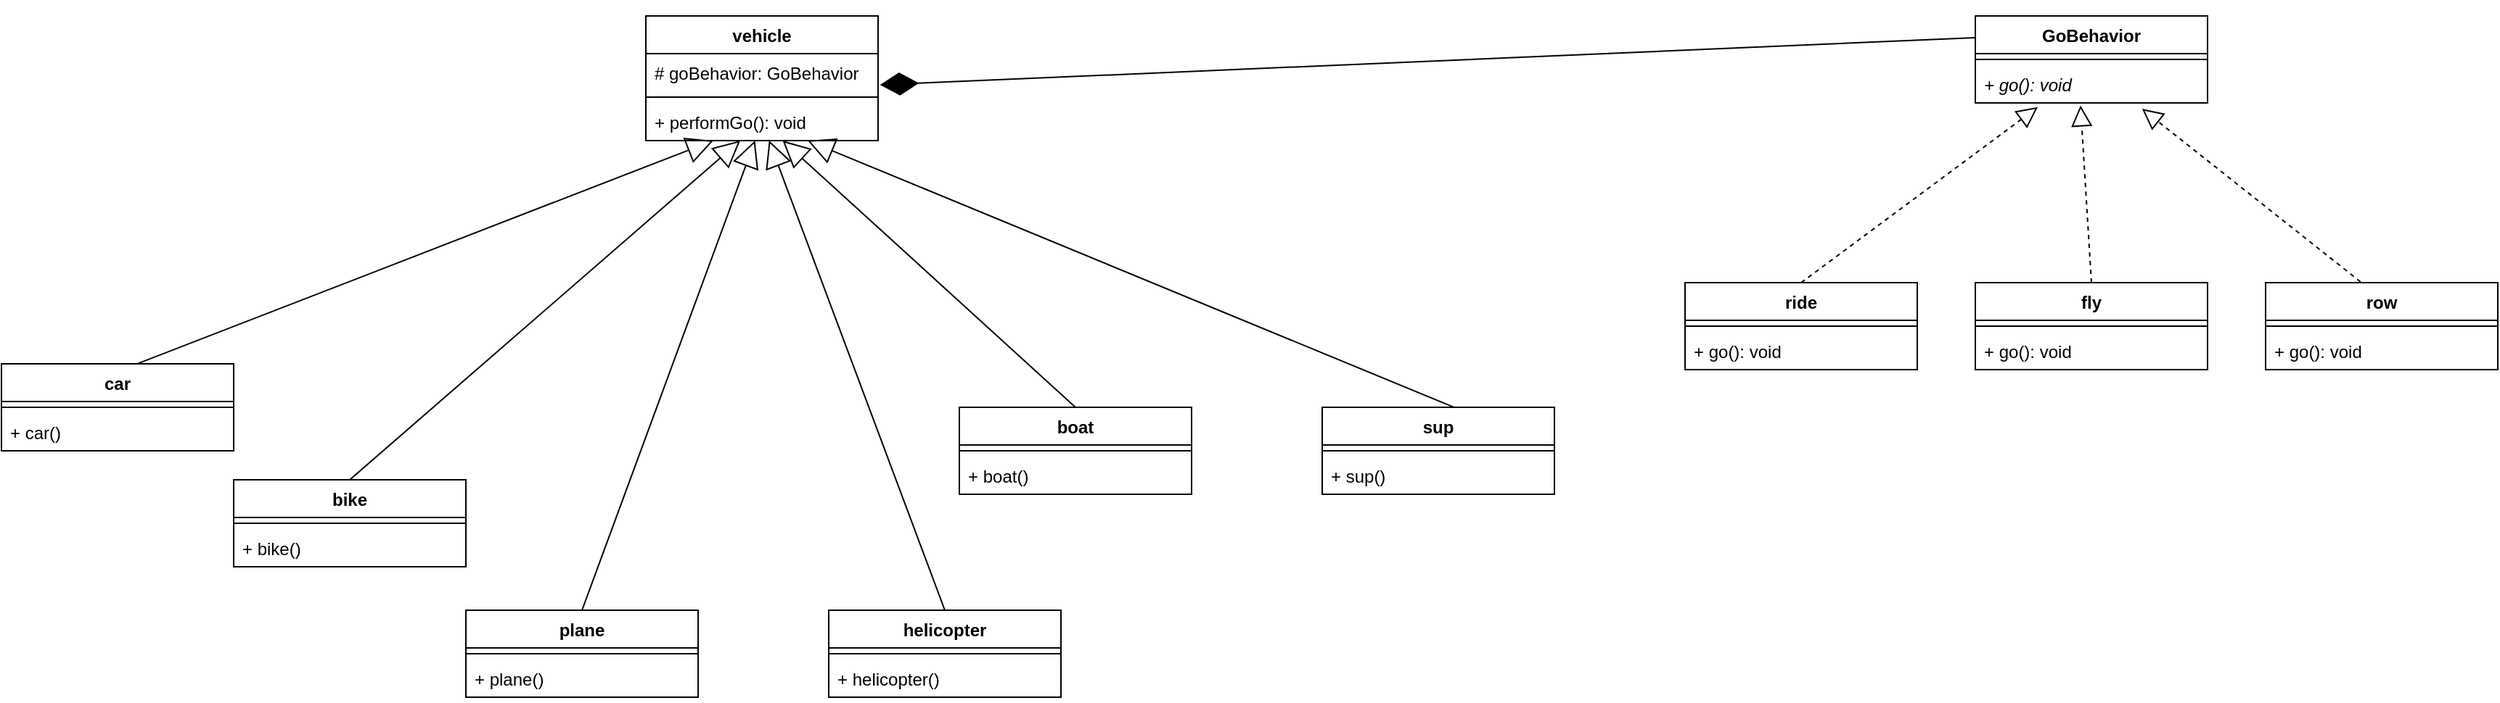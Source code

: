 <mxfile version="17.4.0" type="device"><diagram id="C5RBs43oDa-KdzZeNtuy" name="Page-1"><mxGraphModel dx="1865" dy="543" grid="1" gridSize="10" guides="1" tooltips="1" connect="1" arrows="1" fold="1" page="1" pageScale="1" pageWidth="827" pageHeight="1169" math="0" shadow="0"><root><mxCell id="WIyWlLk6GJQsqaUBKTNV-0"/><mxCell id="WIyWlLk6GJQsqaUBKTNV-1" parent="WIyWlLk6GJQsqaUBKTNV-0"/><mxCell id="FPapH0E5WC_oWiIED_O3-0" value="vehicle" style="swimlane;fontStyle=1;align=center;verticalAlign=top;childLayout=stackLayout;horizontal=1;startSize=26;horizontalStack=0;resizeParent=1;resizeParentMax=0;resizeLast=0;collapsible=1;marginBottom=0;" parent="WIyWlLk6GJQsqaUBKTNV-1" vertex="1"><mxGeometry x="254" y="80" width="160" height="86" as="geometry"/></mxCell><mxCell id="FPapH0E5WC_oWiIED_O3-1" value="# goBehavior: GoBehavior&#10;" style="text;strokeColor=none;fillColor=none;align=left;verticalAlign=top;spacingLeft=4;spacingRight=4;overflow=hidden;rotatable=0;points=[[0,0.5],[1,0.5]];portConstraint=eastwest;" parent="FPapH0E5WC_oWiIED_O3-0" vertex="1"><mxGeometry y="26" width="160" height="26" as="geometry"/></mxCell><mxCell id="FPapH0E5WC_oWiIED_O3-2" value="" style="line;strokeWidth=1;fillColor=none;align=left;verticalAlign=middle;spacingTop=-1;spacingLeft=3;spacingRight=3;rotatable=0;labelPosition=right;points=[];portConstraint=eastwest;" parent="FPapH0E5WC_oWiIED_O3-0" vertex="1"><mxGeometry y="52" width="160" height="8" as="geometry"/></mxCell><mxCell id="FPapH0E5WC_oWiIED_O3-4" value="+ performGo(): void&#10;" style="text;strokeColor=none;fillColor=none;align=left;verticalAlign=top;spacingLeft=4;spacingRight=4;overflow=hidden;rotatable=0;points=[[0,0.5],[1,0.5]];portConstraint=eastwest;" parent="FPapH0E5WC_oWiIED_O3-0" vertex="1"><mxGeometry y="60" width="160" height="26" as="geometry"/></mxCell><mxCell id="FPapH0E5WC_oWiIED_O3-7" value="" style="endArrow=block;endSize=16;endFill=0;html=1;rounded=0;exitX=0.5;exitY=0;exitDx=0;exitDy=0;" parent="WIyWlLk6GJQsqaUBKTNV-1" source="FPapH0E5WC_oWiIED_O3-12" target="FPapH0E5WC_oWiIED_O3-4" edge="1"><mxGeometry width="160" relative="1" as="geometry"><mxPoint x="220" y="360" as="sourcePoint"/><mxPoint x="470" y="280" as="targetPoint"/></mxGeometry></mxCell><mxCell id="FPapH0E5WC_oWiIED_O3-12" value="plane" style="swimlane;fontStyle=1;align=center;verticalAlign=top;childLayout=stackLayout;horizontal=1;startSize=26;horizontalStack=0;resizeParent=1;resizeParentMax=0;resizeLast=0;collapsible=1;marginBottom=0;" parent="WIyWlLk6GJQsqaUBKTNV-1" vertex="1"><mxGeometry x="130" y="490" width="160" height="60" as="geometry"/></mxCell><mxCell id="FPapH0E5WC_oWiIED_O3-14" value="" style="line;strokeWidth=1;fillColor=none;align=left;verticalAlign=middle;spacingTop=-1;spacingLeft=3;spacingRight=3;rotatable=0;labelPosition=right;points=[];portConstraint=eastwest;" parent="FPapH0E5WC_oWiIED_O3-12" vertex="1"><mxGeometry y="26" width="160" height="8" as="geometry"/></mxCell><mxCell id="FPapH0E5WC_oWiIED_O3-15" value="+ plane()" style="text;strokeColor=none;fillColor=none;align=left;verticalAlign=top;spacingLeft=4;spacingRight=4;overflow=hidden;rotatable=0;points=[[0,0.5],[1,0.5]];portConstraint=eastwest;" parent="FPapH0E5WC_oWiIED_O3-12" vertex="1"><mxGeometry y="34" width="160" height="26" as="geometry"/></mxCell><mxCell id="FPapH0E5WC_oWiIED_O3-16" value="boat" style="swimlane;fontStyle=1;align=center;verticalAlign=top;childLayout=stackLayout;horizontal=1;startSize=26;horizontalStack=0;resizeParent=1;resizeParentMax=0;resizeLast=0;collapsible=1;marginBottom=0;" parent="WIyWlLk6GJQsqaUBKTNV-1" vertex="1"><mxGeometry x="470" y="350" width="160" height="60" as="geometry"/></mxCell><mxCell id="FPapH0E5WC_oWiIED_O3-17" value="" style="line;strokeWidth=1;fillColor=none;align=left;verticalAlign=middle;spacingTop=-1;spacingLeft=3;spacingRight=3;rotatable=0;labelPosition=right;points=[];portConstraint=eastwest;" parent="FPapH0E5WC_oWiIED_O3-16" vertex="1"><mxGeometry y="26" width="160" height="8" as="geometry"/></mxCell><mxCell id="FPapH0E5WC_oWiIED_O3-18" value="+ boat()" style="text;strokeColor=none;fillColor=none;align=left;verticalAlign=top;spacingLeft=4;spacingRight=4;overflow=hidden;rotatable=0;points=[[0,0.5],[1,0.5]];portConstraint=eastwest;" parent="FPapH0E5WC_oWiIED_O3-16" vertex="1"><mxGeometry y="34" width="160" height="26" as="geometry"/></mxCell><mxCell id="FPapH0E5WC_oWiIED_O3-22" value="sup" style="swimlane;fontStyle=1;align=center;verticalAlign=top;childLayout=stackLayout;horizontal=1;startSize=26;horizontalStack=0;resizeParent=1;resizeParentMax=0;resizeLast=0;collapsible=1;marginBottom=0;" parent="WIyWlLk6GJQsqaUBKTNV-1" vertex="1"><mxGeometry x="720" y="350" width="160" height="60" as="geometry"/></mxCell><mxCell id="FPapH0E5WC_oWiIED_O3-23" value="" style="line;strokeWidth=1;fillColor=none;align=left;verticalAlign=middle;spacingTop=-1;spacingLeft=3;spacingRight=3;rotatable=0;labelPosition=right;points=[];portConstraint=eastwest;" parent="FPapH0E5WC_oWiIED_O3-22" vertex="1"><mxGeometry y="26" width="160" height="8" as="geometry"/></mxCell><mxCell id="FPapH0E5WC_oWiIED_O3-24" value="+ sup()" style="text;strokeColor=none;fillColor=none;align=left;verticalAlign=top;spacingLeft=4;spacingRight=4;overflow=hidden;rotatable=0;points=[[0,0.5],[1,0.5]];portConstraint=eastwest;" parent="FPapH0E5WC_oWiIED_O3-22" vertex="1"><mxGeometry y="34" width="160" height="26" as="geometry"/></mxCell><mxCell id="FPapH0E5WC_oWiIED_O3-25" value="car" style="swimlane;fontStyle=1;align=center;verticalAlign=top;childLayout=stackLayout;horizontal=1;startSize=26;horizontalStack=0;resizeParent=1;resizeParentMax=0;resizeLast=0;collapsible=1;marginBottom=0;" parent="WIyWlLk6GJQsqaUBKTNV-1" vertex="1"><mxGeometry x="-190" y="320" width="160" height="60" as="geometry"/></mxCell><mxCell id="FPapH0E5WC_oWiIED_O3-26" value="" style="line;strokeWidth=1;fillColor=none;align=left;verticalAlign=middle;spacingTop=-1;spacingLeft=3;spacingRight=3;rotatable=0;labelPosition=right;points=[];portConstraint=eastwest;" parent="FPapH0E5WC_oWiIED_O3-25" vertex="1"><mxGeometry y="26" width="160" height="8" as="geometry"/></mxCell><mxCell id="FPapH0E5WC_oWiIED_O3-27" value="+ car()" style="text;strokeColor=none;fillColor=none;align=left;verticalAlign=top;spacingLeft=4;spacingRight=4;overflow=hidden;rotatable=0;points=[[0,0.5],[1,0.5]];portConstraint=eastwest;" parent="FPapH0E5WC_oWiIED_O3-25" vertex="1"><mxGeometry y="34" width="160" height="26" as="geometry"/></mxCell><mxCell id="FPapH0E5WC_oWiIED_O3-28" value="helicopter" style="swimlane;fontStyle=1;align=center;verticalAlign=top;childLayout=stackLayout;horizontal=1;startSize=26;horizontalStack=0;resizeParent=1;resizeParentMax=0;resizeLast=0;collapsible=1;marginBottom=0;" parent="WIyWlLk6GJQsqaUBKTNV-1" vertex="1"><mxGeometry x="380" y="490" width="160" height="60" as="geometry"/></mxCell><mxCell id="FPapH0E5WC_oWiIED_O3-29" value="" style="line;strokeWidth=1;fillColor=none;align=left;verticalAlign=middle;spacingTop=-1;spacingLeft=3;spacingRight=3;rotatable=0;labelPosition=right;points=[];portConstraint=eastwest;" parent="FPapH0E5WC_oWiIED_O3-28" vertex="1"><mxGeometry y="26" width="160" height="8" as="geometry"/></mxCell><mxCell id="FPapH0E5WC_oWiIED_O3-30" value="+ helicopter()" style="text;strokeColor=none;fillColor=none;align=left;verticalAlign=top;spacingLeft=4;spacingRight=4;overflow=hidden;rotatable=0;points=[[0,0.5],[1,0.5]];portConstraint=eastwest;" parent="FPapH0E5WC_oWiIED_O3-28" vertex="1"><mxGeometry y="34" width="160" height="26" as="geometry"/></mxCell><mxCell id="FPapH0E5WC_oWiIED_O3-31" value="bike" style="swimlane;fontStyle=1;align=center;verticalAlign=top;childLayout=stackLayout;horizontal=1;startSize=26;horizontalStack=0;resizeParent=1;resizeParentMax=0;resizeLast=0;collapsible=1;marginBottom=0;" parent="WIyWlLk6GJQsqaUBKTNV-1" vertex="1"><mxGeometry x="-30" y="400" width="160" height="60" as="geometry"/></mxCell><mxCell id="FPapH0E5WC_oWiIED_O3-32" value="" style="line;strokeWidth=1;fillColor=none;align=left;verticalAlign=middle;spacingTop=-1;spacingLeft=3;spacingRight=3;rotatable=0;labelPosition=right;points=[];portConstraint=eastwest;" parent="FPapH0E5WC_oWiIED_O3-31" vertex="1"><mxGeometry y="26" width="160" height="8" as="geometry"/></mxCell><mxCell id="FPapH0E5WC_oWiIED_O3-33" value="+ bike()" style="text;strokeColor=none;fillColor=none;align=left;verticalAlign=top;spacingLeft=4;spacingRight=4;overflow=hidden;rotatable=0;points=[[0,0.5],[1,0.5]];portConstraint=eastwest;" parent="FPapH0E5WC_oWiIED_O3-31" vertex="1"><mxGeometry y="34" width="160" height="26" as="geometry"/></mxCell><mxCell id="FPapH0E5WC_oWiIED_O3-35" value="" style="endArrow=block;endSize=16;endFill=0;html=1;rounded=0;exitX=0.5;exitY=0;exitDx=0;exitDy=0;" parent="WIyWlLk6GJQsqaUBKTNV-1" source="FPapH0E5WC_oWiIED_O3-16" target="FPapH0E5WC_oWiIED_O3-4" edge="1"><mxGeometry width="160" relative="1" as="geometry"><mxPoint x="220" y="360" as="sourcePoint"/><mxPoint x="470" y="280" as="targetPoint"/></mxGeometry></mxCell><mxCell id="FPapH0E5WC_oWiIED_O3-36" value="" style="endArrow=block;endSize=16;endFill=0;html=1;rounded=0;exitX=0.567;exitY=-0.001;exitDx=0;exitDy=0;exitPerimeter=0;" parent="WIyWlLk6GJQsqaUBKTNV-1" source="FPapH0E5WC_oWiIED_O3-22" target="FPapH0E5WC_oWiIED_O3-4" edge="1"><mxGeometry width="160" relative="1" as="geometry"><mxPoint x="220" y="360" as="sourcePoint"/><mxPoint x="470" y="280" as="targetPoint"/></mxGeometry></mxCell><mxCell id="FPapH0E5WC_oWiIED_O3-37" value="" style="endArrow=block;endSize=16;endFill=0;html=1;rounded=0;exitX=0.585;exitY=-0.001;exitDx=0;exitDy=0;exitPerimeter=0;" parent="WIyWlLk6GJQsqaUBKTNV-1" source="FPapH0E5WC_oWiIED_O3-25" target="FPapH0E5WC_oWiIED_O3-4" edge="1"><mxGeometry width="160" relative="1" as="geometry"><mxPoint x="220" y="360" as="sourcePoint"/><mxPoint x="470" y="280" as="targetPoint"/></mxGeometry></mxCell><mxCell id="FPapH0E5WC_oWiIED_O3-38" value="" style="endArrow=block;endSize=16;endFill=0;html=1;rounded=0;exitX=0.5;exitY=0;exitDx=0;exitDy=0;" parent="WIyWlLk6GJQsqaUBKTNV-1" source="FPapH0E5WC_oWiIED_O3-28" target="FPapH0E5WC_oWiIED_O3-4" edge="1"><mxGeometry width="160" relative="1" as="geometry"><mxPoint x="220" y="360" as="sourcePoint"/><mxPoint x="470" y="280" as="targetPoint"/></mxGeometry></mxCell><mxCell id="FPapH0E5WC_oWiIED_O3-39" value="" style="endArrow=block;endSize=16;endFill=0;html=1;rounded=0;exitX=0.5;exitY=0;exitDx=0;exitDy=0;" parent="WIyWlLk6GJQsqaUBKTNV-1" source="FPapH0E5WC_oWiIED_O3-31" target="FPapH0E5WC_oWiIED_O3-4" edge="1"><mxGeometry width="160" relative="1" as="geometry"><mxPoint x="220" y="360" as="sourcePoint"/><mxPoint x="470" y="280" as="targetPoint"/></mxGeometry></mxCell><mxCell id="FPapH0E5WC_oWiIED_O3-41" value="GoBehavior" style="swimlane;fontStyle=1;align=center;verticalAlign=top;childLayout=stackLayout;horizontal=1;startSize=26;horizontalStack=0;resizeParent=1;resizeParentMax=0;resizeLast=0;collapsible=1;marginBottom=0;" parent="WIyWlLk6GJQsqaUBKTNV-1" vertex="1"><mxGeometry x="1170" y="80" width="160" height="60" as="geometry"/></mxCell><mxCell id="FPapH0E5WC_oWiIED_O3-43" value="" style="line;strokeWidth=1;fillColor=none;align=left;verticalAlign=middle;spacingTop=-1;spacingLeft=3;spacingRight=3;rotatable=0;labelPosition=right;points=[];portConstraint=eastwest;" parent="FPapH0E5WC_oWiIED_O3-41" vertex="1"><mxGeometry y="26" width="160" height="8" as="geometry"/></mxCell><mxCell id="FPapH0E5WC_oWiIED_O3-44" value="+ go(): void" style="text;strokeColor=none;fillColor=none;align=left;verticalAlign=top;spacingLeft=4;spacingRight=4;overflow=hidden;rotatable=0;points=[[0,0.5],[1,0.5]];portConstraint=eastwest;fontStyle=2" parent="FPapH0E5WC_oWiIED_O3-41" vertex="1"><mxGeometry y="34" width="160" height="26" as="geometry"/></mxCell><mxCell id="FPapH0E5WC_oWiIED_O3-45" value="ride" style="swimlane;fontStyle=1;align=center;verticalAlign=top;childLayout=stackLayout;horizontal=1;startSize=26;horizontalStack=0;resizeParent=1;resizeParentMax=0;resizeLast=0;collapsible=1;marginBottom=0;" parent="WIyWlLk6GJQsqaUBKTNV-1" vertex="1"><mxGeometry x="970" y="264" width="160" height="60" as="geometry"/></mxCell><mxCell id="FPapH0E5WC_oWiIED_O3-47" value="" style="line;strokeWidth=1;fillColor=none;align=left;verticalAlign=middle;spacingTop=-1;spacingLeft=3;spacingRight=3;rotatable=0;labelPosition=right;points=[];portConstraint=eastwest;" parent="FPapH0E5WC_oWiIED_O3-45" vertex="1"><mxGeometry y="26" width="160" height="8" as="geometry"/></mxCell><mxCell id="FPapH0E5WC_oWiIED_O3-48" value="+ go(): void" style="text;strokeColor=none;fillColor=none;align=left;verticalAlign=top;spacingLeft=4;spacingRight=4;overflow=hidden;rotatable=0;points=[[0,0.5],[1,0.5]];portConstraint=eastwest;" parent="FPapH0E5WC_oWiIED_O3-45" vertex="1"><mxGeometry y="34" width="160" height="26" as="geometry"/></mxCell><mxCell id="FPapH0E5WC_oWiIED_O3-49" value="fly" style="swimlane;fontStyle=1;align=center;verticalAlign=top;childLayout=stackLayout;horizontal=1;startSize=26;horizontalStack=0;resizeParent=1;resizeParentMax=0;resizeLast=0;collapsible=1;marginBottom=0;" parent="WIyWlLk6GJQsqaUBKTNV-1" vertex="1"><mxGeometry x="1170" y="264" width="160" height="60" as="geometry"/></mxCell><mxCell id="FPapH0E5WC_oWiIED_O3-50" value="" style="line;strokeWidth=1;fillColor=none;align=left;verticalAlign=middle;spacingTop=-1;spacingLeft=3;spacingRight=3;rotatable=0;labelPosition=right;points=[];portConstraint=eastwest;" parent="FPapH0E5WC_oWiIED_O3-49" vertex="1"><mxGeometry y="26" width="160" height="8" as="geometry"/></mxCell><mxCell id="FPapH0E5WC_oWiIED_O3-51" value="+ go(): void" style="text;strokeColor=none;fillColor=none;align=left;verticalAlign=top;spacingLeft=4;spacingRight=4;overflow=hidden;rotatable=0;points=[[0,0.5],[1,0.5]];portConstraint=eastwest;" parent="FPapH0E5WC_oWiIED_O3-49" vertex="1"><mxGeometry y="34" width="160" height="26" as="geometry"/></mxCell><mxCell id="FPapH0E5WC_oWiIED_O3-52" value="row" style="swimlane;fontStyle=1;align=center;verticalAlign=top;childLayout=stackLayout;horizontal=1;startSize=26;horizontalStack=0;resizeParent=1;resizeParentMax=0;resizeLast=0;collapsible=1;marginBottom=0;" parent="WIyWlLk6GJQsqaUBKTNV-1" vertex="1"><mxGeometry x="1370" y="264" width="160" height="60" as="geometry"/></mxCell><mxCell id="FPapH0E5WC_oWiIED_O3-53" value="" style="line;strokeWidth=1;fillColor=none;align=left;verticalAlign=middle;spacingTop=-1;spacingLeft=3;spacingRight=3;rotatable=0;labelPosition=right;points=[];portConstraint=eastwest;" parent="FPapH0E5WC_oWiIED_O3-52" vertex="1"><mxGeometry y="26" width="160" height="8" as="geometry"/></mxCell><mxCell id="FPapH0E5WC_oWiIED_O3-54" value="+ go(): void" style="text;strokeColor=none;fillColor=none;align=left;verticalAlign=top;spacingLeft=4;spacingRight=4;overflow=hidden;rotatable=0;points=[[0,0.5],[1,0.5]];portConstraint=eastwest;" parent="FPapH0E5WC_oWiIED_O3-52" vertex="1"><mxGeometry y="34" width="160" height="26" as="geometry"/></mxCell><mxCell id="FPapH0E5WC_oWiIED_O3-55" value="" style="endArrow=block;dashed=1;endFill=0;endSize=12;html=1;rounded=0;entryX=0.269;entryY=1.111;entryDx=0;entryDy=0;entryPerimeter=0;exitX=0.5;exitY=0;exitDx=0;exitDy=0;" parent="WIyWlLk6GJQsqaUBKTNV-1" source="FPapH0E5WC_oWiIED_O3-45" target="FPapH0E5WC_oWiIED_O3-44" edge="1"><mxGeometry width="160" relative="1" as="geometry"><mxPoint x="1020" y="380" as="sourcePoint"/><mxPoint x="1180" y="380" as="targetPoint"/></mxGeometry></mxCell><mxCell id="FPapH0E5WC_oWiIED_O3-56" value="" style="endArrow=block;dashed=1;endFill=0;endSize=12;html=1;rounded=0;entryX=0.453;entryY=1.066;entryDx=0;entryDy=0;entryPerimeter=0;exitX=0.5;exitY=0;exitDx=0;exitDy=0;" parent="WIyWlLk6GJQsqaUBKTNV-1" source="FPapH0E5WC_oWiIED_O3-49" target="FPapH0E5WC_oWiIED_O3-44" edge="1"><mxGeometry width="160" relative="1" as="geometry"><mxPoint x="1020" y="380" as="sourcePoint"/><mxPoint x="1180" y="380" as="targetPoint"/></mxGeometry></mxCell><mxCell id="FPapH0E5WC_oWiIED_O3-57" value="" style="endArrow=block;dashed=1;endFill=0;endSize=12;html=1;rounded=0;entryX=0.718;entryY=1.156;entryDx=0;entryDy=0;entryPerimeter=0;exitX=0.409;exitY=-0.009;exitDx=0;exitDy=0;exitPerimeter=0;" parent="WIyWlLk6GJQsqaUBKTNV-1" source="FPapH0E5WC_oWiIED_O3-52" target="FPapH0E5WC_oWiIED_O3-44" edge="1"><mxGeometry width="160" relative="1" as="geometry"><mxPoint x="1020" y="380" as="sourcePoint"/><mxPoint x="1180" y="380" as="targetPoint"/></mxGeometry></mxCell><mxCell id="FPapH0E5WC_oWiIED_O3-60" value="" style="endArrow=diamondThin;endFill=1;endSize=24;html=1;rounded=0;entryX=1.008;entryY=0.828;entryDx=0;entryDy=0;entryPerimeter=0;exitX=0;exitY=0.25;exitDx=0;exitDy=0;" parent="WIyWlLk6GJQsqaUBKTNV-1" source="FPapH0E5WC_oWiIED_O3-41" target="FPapH0E5WC_oWiIED_O3-1" edge="1"><mxGeometry width="160" relative="1" as="geometry"><mxPoint x="860" y="160" as="sourcePoint"/><mxPoint x="620" y="330" as="targetPoint"/></mxGeometry></mxCell></root></mxGraphModel></diagram></mxfile>